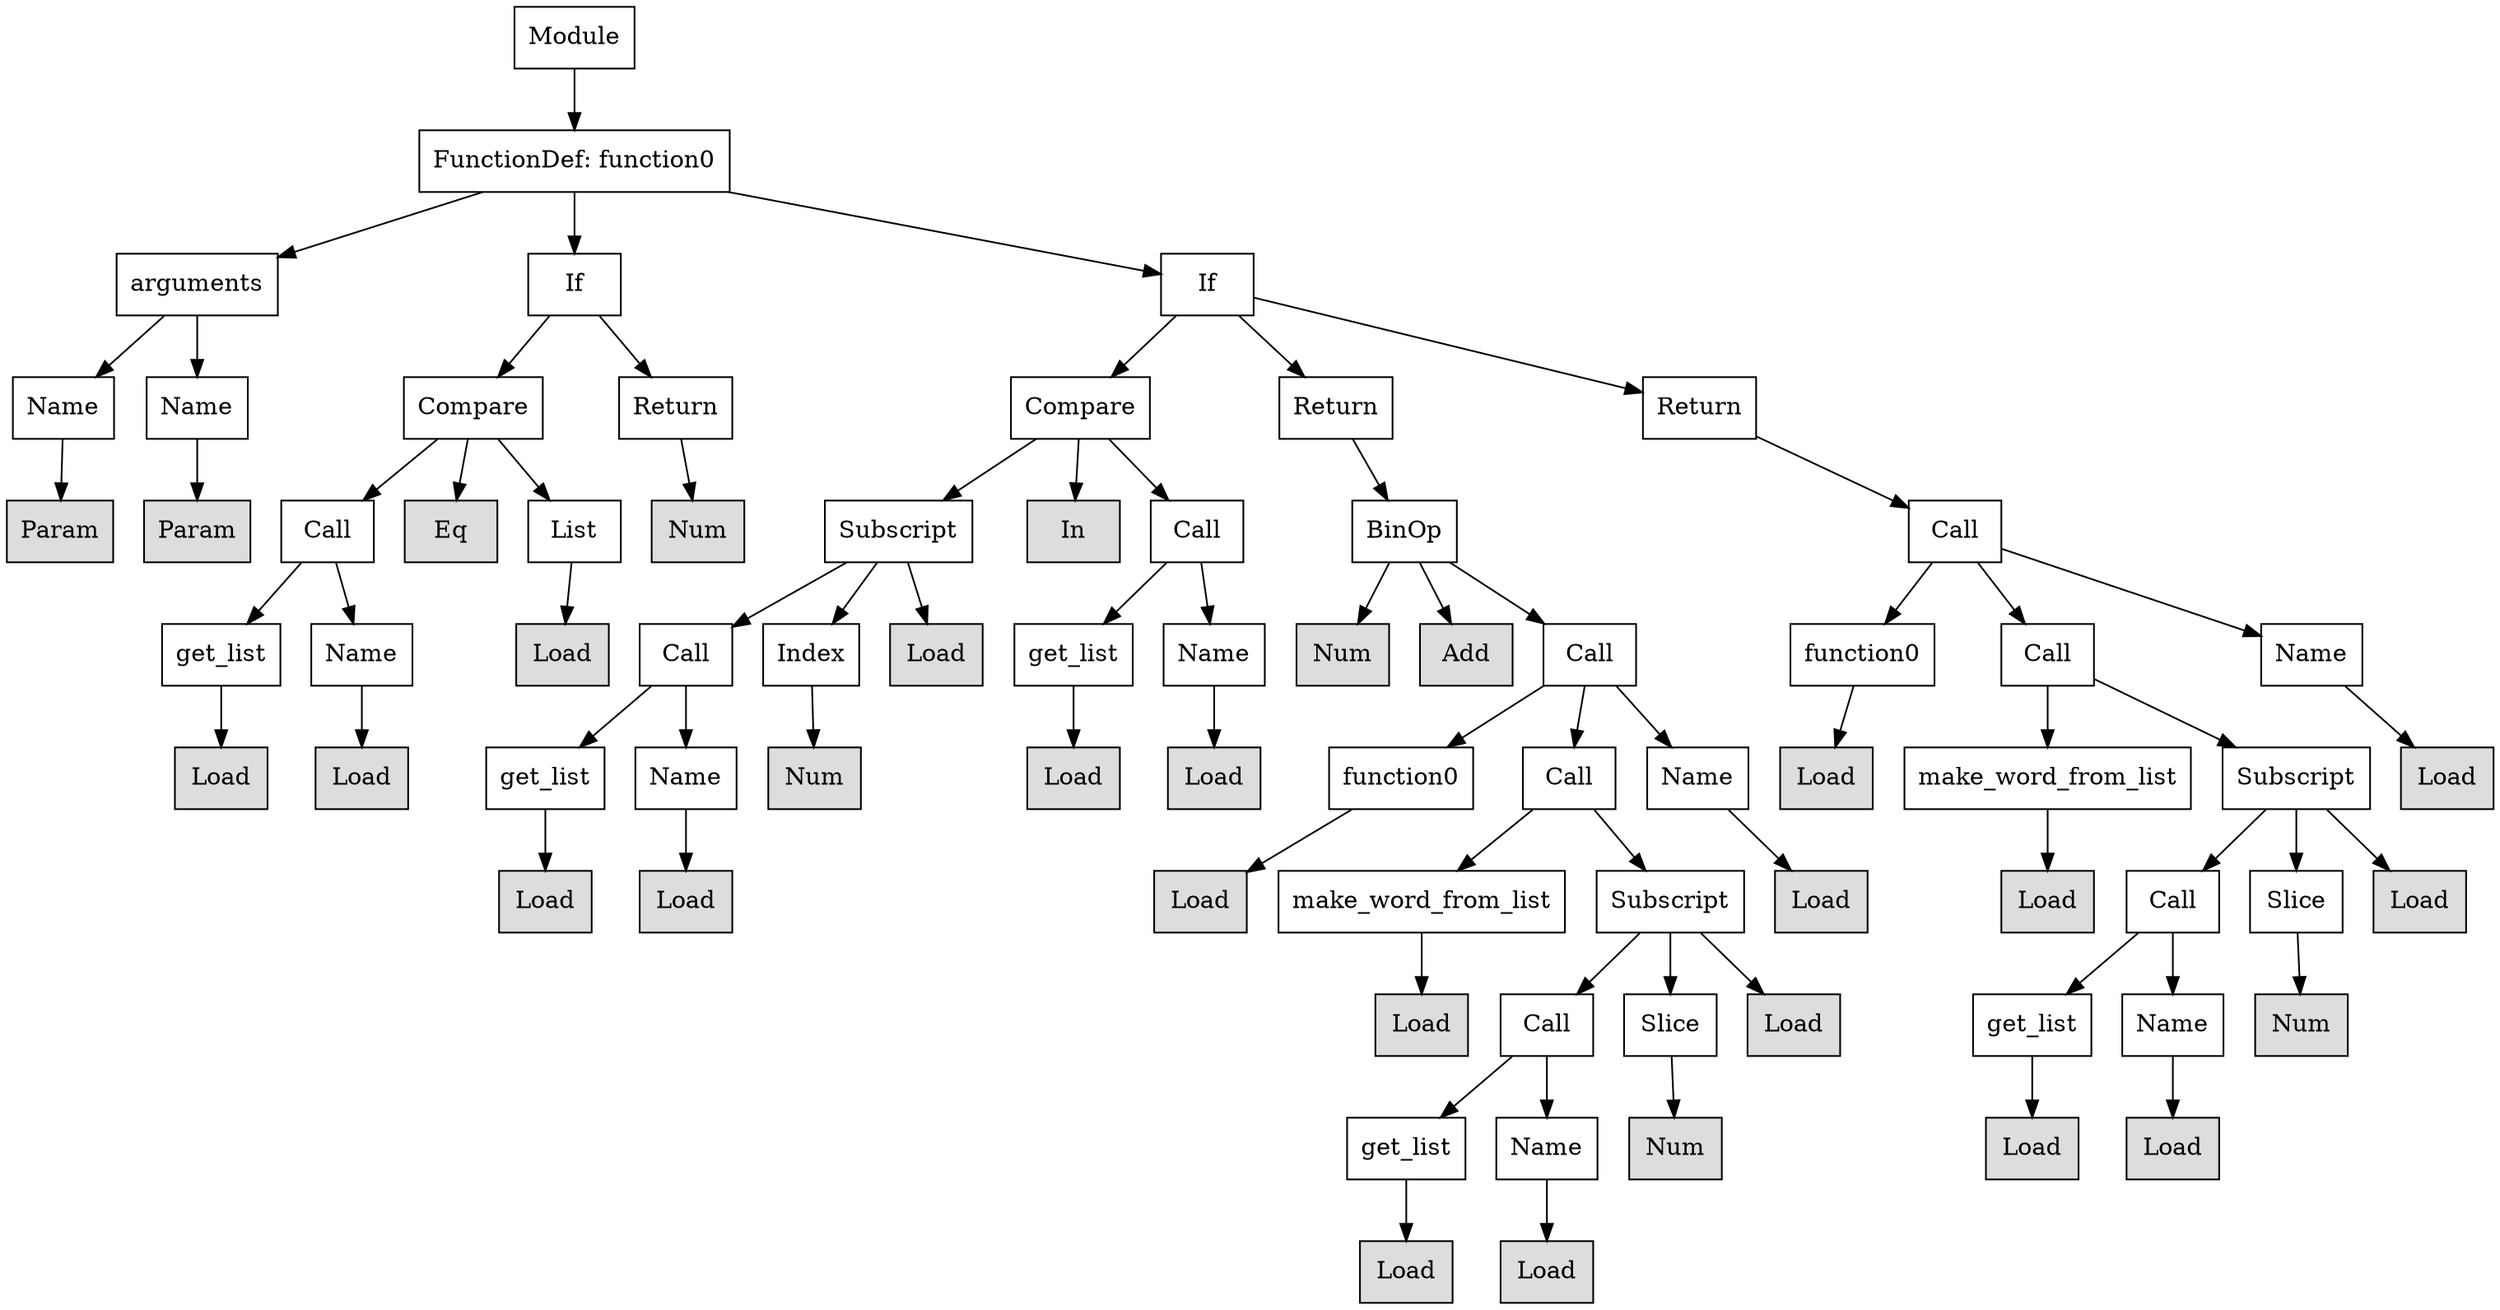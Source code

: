 digraph G {
n0 [shape=rect, label="Module"];
n1 [shape=rect, label="FunctionDef: function0"];
n2 [shape=rect, label="arguments"];
n3 [shape=rect, label="If"];
n4 [shape=rect, label="If"];
n5 [shape=rect, label="Name"];
n6 [shape=rect, label="Name"];
n7 [shape=rect, label="Compare"];
n8 [shape=rect, label="Return"];
n9 [shape=rect, label="Compare"];
n10 [shape=rect, label="Return"];
n11 [shape=rect, label="Return"];
n12 [shape=rect, label="Param" style="filled" fillcolor="#dddddd"];
n13 [shape=rect, label="Param" style="filled" fillcolor="#dddddd"];
n14 [shape=rect, label="Call"];
n15 [shape=rect, label="Eq" style="filled" fillcolor="#dddddd"];
n16 [shape=rect, label="List"];
n17 [shape=rect, label="Num" style="filled" fillcolor="#dddddd"];
n18 [shape=rect, label="Subscript"];
n19 [shape=rect, label="In" style="filled" fillcolor="#dddddd"];
n20 [shape=rect, label="Call"];
n21 [shape=rect, label="BinOp"];
n22 [shape=rect, label="Call"];
n23 [shape=rect, label="get_list"];
n24 [shape=rect, label="Name"];
n25 [shape=rect, label="Load" style="filled" fillcolor="#dddddd"];
n26 [shape=rect, label="Call"];
n27 [shape=rect, label="Index"];
n28 [shape=rect, label="Load" style="filled" fillcolor="#dddddd"];
n29 [shape=rect, label="get_list"];
n30 [shape=rect, label="Name"];
n31 [shape=rect, label="Num" style="filled" fillcolor="#dddddd"];
n32 [shape=rect, label="Add" style="filled" fillcolor="#dddddd"];
n33 [shape=rect, label="Call"];
n34 [shape=rect, label="function0"];
n35 [shape=rect, label="Call"];
n36 [shape=rect, label="Name"];
n37 [shape=rect, label="Load" style="filled" fillcolor="#dddddd"];
n38 [shape=rect, label="Load" style="filled" fillcolor="#dddddd"];
n39 [shape=rect, label="get_list"];
n40 [shape=rect, label="Name"];
n41 [shape=rect, label="Num" style="filled" fillcolor="#dddddd"];
n42 [shape=rect, label="Load" style="filled" fillcolor="#dddddd"];
n43 [shape=rect, label="Load" style="filled" fillcolor="#dddddd"];
n44 [shape=rect, label="function0"];
n45 [shape=rect, label="Call"];
n46 [shape=rect, label="Name"];
n47 [shape=rect, label="Load" style="filled" fillcolor="#dddddd"];
n48 [shape=rect, label="make_word_from_list"];
n49 [shape=rect, label="Subscript"];
n50 [shape=rect, label="Load" style="filled" fillcolor="#dddddd"];
n51 [shape=rect, label="Load" style="filled" fillcolor="#dddddd"];
n52 [shape=rect, label="Load" style="filled" fillcolor="#dddddd"];
n53 [shape=rect, label="Load" style="filled" fillcolor="#dddddd"];
n54 [shape=rect, label="make_word_from_list"];
n55 [shape=rect, label="Subscript"];
n56 [shape=rect, label="Load" style="filled" fillcolor="#dddddd"];
n57 [shape=rect, label="Load" style="filled" fillcolor="#dddddd"];
n58 [shape=rect, label="Call"];
n59 [shape=rect, label="Slice"];
n60 [shape=rect, label="Load" style="filled" fillcolor="#dddddd"];
n61 [shape=rect, label="Load" style="filled" fillcolor="#dddddd"];
n62 [shape=rect, label="Call"];
n63 [shape=rect, label="Slice"];
n64 [shape=rect, label="Load" style="filled" fillcolor="#dddddd"];
n65 [shape=rect, label="get_list"];
n66 [shape=rect, label="Name"];
n67 [shape=rect, label="Num" style="filled" fillcolor="#dddddd"];
n68 [shape=rect, label="get_list"];
n69 [shape=rect, label="Name"];
n70 [shape=rect, label="Num" style="filled" fillcolor="#dddddd"];
n71 [shape=rect, label="Load" style="filled" fillcolor="#dddddd"];
n72 [shape=rect, label="Load" style="filled" fillcolor="#dddddd"];
n73 [shape=rect, label="Load" style="filled" fillcolor="#dddddd"];
n74 [shape=rect, label="Load" style="filled" fillcolor="#dddddd"];
n0 -> n1;
n1 -> n2;
n1 -> n3;
n1 -> n4;
n2 -> n5;
n2 -> n6;
n3 -> n7;
n3 -> n8;
n4 -> n9;
n4 -> n10;
n4 -> n11;
n5 -> n12;
n6 -> n13;
n7 -> n14;
n7 -> n15;
n7 -> n16;
n8 -> n17;
n9 -> n18;
n9 -> n19;
n9 -> n20;
n10 -> n21;
n11 -> n22;
n14 -> n23;
n14 -> n24;
n16 -> n25;
n18 -> n26;
n18 -> n27;
n18 -> n28;
n20 -> n29;
n20 -> n30;
n21 -> n31;
n21 -> n32;
n21 -> n33;
n22 -> n34;
n22 -> n35;
n22 -> n36;
n23 -> n37;
n24 -> n38;
n26 -> n39;
n26 -> n40;
n27 -> n41;
n29 -> n42;
n30 -> n43;
n33 -> n44;
n33 -> n45;
n33 -> n46;
n34 -> n47;
n35 -> n48;
n35 -> n49;
n36 -> n50;
n39 -> n51;
n40 -> n52;
n44 -> n53;
n45 -> n54;
n45 -> n55;
n46 -> n56;
n48 -> n57;
n49 -> n58;
n49 -> n59;
n49 -> n60;
n54 -> n61;
n55 -> n62;
n55 -> n63;
n55 -> n64;
n58 -> n65;
n58 -> n66;
n59 -> n67;
n62 -> n68;
n62 -> n69;
n63 -> n70;
n65 -> n71;
n66 -> n72;
n68 -> n73;
n69 -> n74;
}
